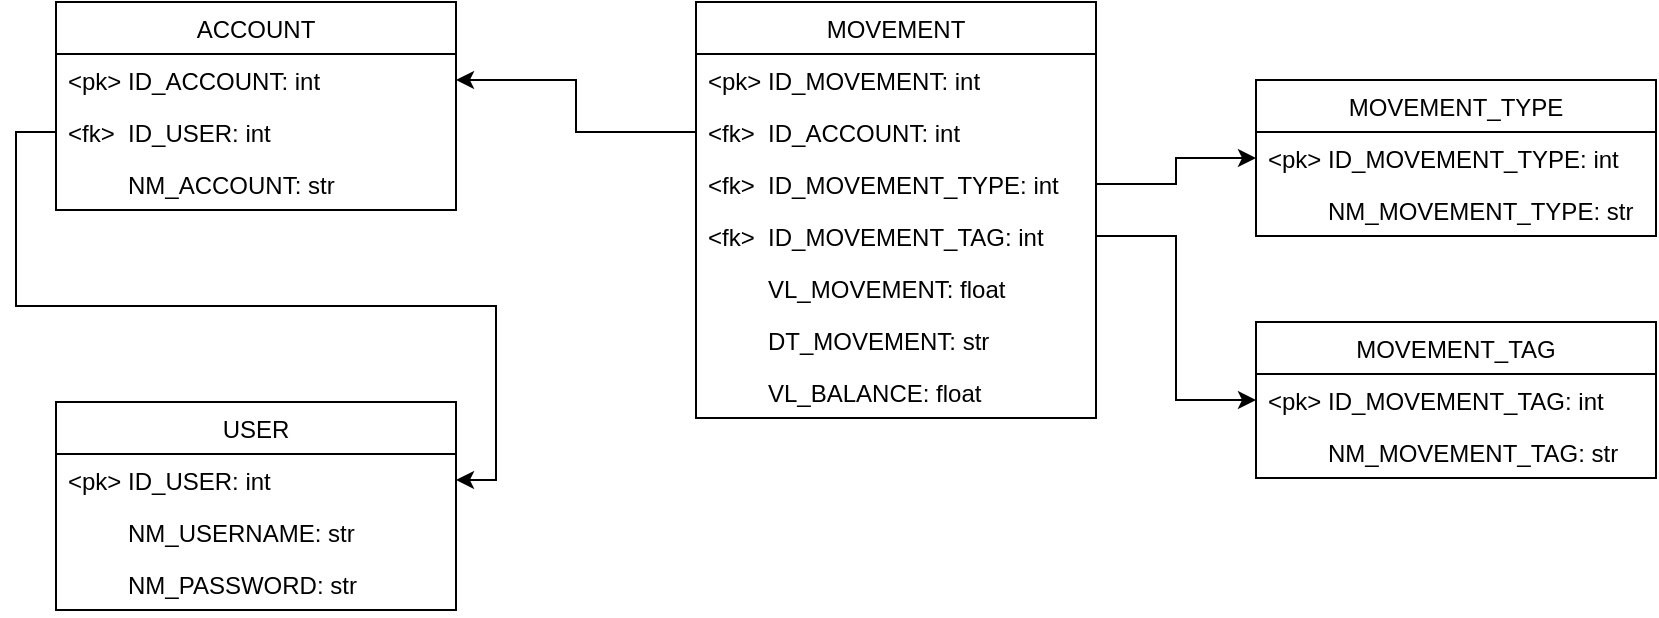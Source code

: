 <mxfile version="12.6.5" type="device"><diagram id="C5RBs43oDa-KdzZeNtuy" name="Page-1"><mxGraphModel dx="918" dy="513" grid="1" gridSize="10" guides="1" tooltips="1" connect="1" arrows="1" fold="1" page="1" pageScale="1" pageWidth="827" pageHeight="1169" math="0" shadow="0"><root><mxCell id="WIyWlLk6GJQsqaUBKTNV-0"/><mxCell id="WIyWlLk6GJQsqaUBKTNV-1" parent="WIyWlLk6GJQsqaUBKTNV-0"/><mxCell id="s-lK-nACHIKvpP0AAA7A-1" value="USER" style="swimlane;fontStyle=0;childLayout=stackLayout;horizontal=1;startSize=26;fillColor=none;horizontalStack=0;resizeParent=1;resizeParentMax=0;resizeLast=0;collapsible=1;marginBottom=0;" parent="WIyWlLk6GJQsqaUBKTNV-1" vertex="1"><mxGeometry x="40" y="440" width="200" height="104" as="geometry"/></mxCell><mxCell id="s-lK-nACHIKvpP0AAA7A-2" value="&lt;pk&gt; ID_USER: int" style="text;strokeColor=none;fillColor=none;align=left;verticalAlign=top;spacingLeft=4;spacingRight=4;overflow=hidden;rotatable=0;points=[[0,0.5],[1,0.5]];portConstraint=eastwest;" parent="s-lK-nACHIKvpP0AAA7A-1" vertex="1"><mxGeometry y="26" width="200" height="26" as="geometry"/></mxCell><mxCell id="s-lK-nACHIKvpP0AAA7A-3" value="         NM_USERNAME: str" style="text;strokeColor=none;fillColor=none;align=left;verticalAlign=top;spacingLeft=4;spacingRight=4;overflow=hidden;rotatable=0;points=[[0,0.5],[1,0.5]];portConstraint=eastwest;" parent="s-lK-nACHIKvpP0AAA7A-1" vertex="1"><mxGeometry y="52" width="200" height="26" as="geometry"/></mxCell><mxCell id="s-lK-nACHIKvpP0AAA7A-6" value="         NM_PASSWORD: str" style="text;strokeColor=none;fillColor=none;align=left;verticalAlign=top;spacingLeft=4;spacingRight=4;overflow=hidden;rotatable=0;points=[[0,0.5],[1,0.5]];portConstraint=eastwest;" parent="s-lK-nACHIKvpP0AAA7A-1" vertex="1"><mxGeometry y="78" width="200" height="26" as="geometry"/></mxCell><mxCell id="s-lK-nACHIKvpP0AAA7A-16" value="ACCOUNT" style="swimlane;fontStyle=0;childLayout=stackLayout;horizontal=1;startSize=26;fillColor=none;horizontalStack=0;resizeParent=1;resizeParentMax=0;resizeLast=0;collapsible=1;marginBottom=0;" parent="WIyWlLk6GJQsqaUBKTNV-1" vertex="1"><mxGeometry x="40" y="240" width="200" height="104" as="geometry"/></mxCell><mxCell id="s-lK-nACHIKvpP0AAA7A-17" value="&lt;pk&gt; ID_ACCOUNT: int" style="text;strokeColor=none;fillColor=none;align=left;verticalAlign=top;spacingLeft=4;spacingRight=4;overflow=hidden;rotatable=0;points=[[0,0.5],[1,0.5]];portConstraint=eastwest;" parent="s-lK-nACHIKvpP0AAA7A-16" vertex="1"><mxGeometry y="26" width="200" height="26" as="geometry"/></mxCell><mxCell id="s-lK-nACHIKvpP0AAA7A-28" value="&lt;fk&gt;  ID_USER: int" style="text;strokeColor=none;fillColor=none;align=left;verticalAlign=top;spacingLeft=4;spacingRight=4;overflow=hidden;rotatable=0;points=[[0,0.5],[1,0.5]];portConstraint=eastwest;" parent="s-lK-nACHIKvpP0AAA7A-16" vertex="1"><mxGeometry y="52" width="200" height="26" as="geometry"/></mxCell><mxCell id="s-lK-nACHIKvpP0AAA7A-18" value="         NM_ACCOUNT: str" style="text;strokeColor=none;fillColor=none;align=left;verticalAlign=top;spacingLeft=4;spacingRight=4;overflow=hidden;rotatable=0;points=[[0,0.5],[1,0.5]];portConstraint=eastwest;" parent="s-lK-nACHIKvpP0AAA7A-16" vertex="1"><mxGeometry y="78" width="200" height="26" as="geometry"/></mxCell><mxCell id="s-lK-nACHIKvpP0AAA7A-20" value="MOVEMENT" style="swimlane;fontStyle=0;childLayout=stackLayout;horizontal=1;startSize=26;fillColor=none;horizontalStack=0;resizeParent=1;resizeParentMax=0;resizeLast=0;collapsible=1;marginBottom=0;" parent="WIyWlLk6GJQsqaUBKTNV-1" vertex="1"><mxGeometry x="360" y="240" width="200" height="208" as="geometry"/></mxCell><mxCell id="s-lK-nACHIKvpP0AAA7A-21" value="&lt;pk&gt; ID_MOVEMENT: int" style="text;strokeColor=none;fillColor=none;align=left;verticalAlign=top;spacingLeft=4;spacingRight=4;overflow=hidden;rotatable=0;points=[[0,0.5],[1,0.5]];portConstraint=eastwest;" parent="s-lK-nACHIKvpP0AAA7A-20" vertex="1"><mxGeometry y="26" width="200" height="26" as="geometry"/></mxCell><mxCell id="DpbDsU7MtdfCLKNxV108-0" value="&lt;fk&gt;  ID_ACCOUNT: int" style="text;strokeColor=none;fillColor=none;align=left;verticalAlign=top;spacingLeft=4;spacingRight=4;overflow=hidden;rotatable=0;points=[[0,0.5],[1,0.5]];portConstraint=eastwest;" vertex="1" parent="s-lK-nACHIKvpP0AAA7A-20"><mxGeometry y="52" width="200" height="26" as="geometry"/></mxCell><mxCell id="s-lK-nACHIKvpP0AAA7A-33" value="&lt;fk&gt;  ID_MOVEMENT_TYPE: int" style="text;strokeColor=none;fillColor=none;align=left;verticalAlign=top;spacingLeft=4;spacingRight=4;overflow=hidden;rotatable=0;points=[[0,0.5],[1,0.5]];portConstraint=eastwest;" parent="s-lK-nACHIKvpP0AAA7A-20" vertex="1"><mxGeometry y="78" width="200" height="26" as="geometry"/></mxCell><mxCell id="6jjixUMMrNkldER8Rfqm-9" value="&lt;fk&gt;  ID_MOVEMENT_TAG: int" style="text;strokeColor=none;fillColor=none;align=left;verticalAlign=top;spacingLeft=4;spacingRight=4;overflow=hidden;rotatable=0;points=[[0,0.5],[1,0.5]];portConstraint=eastwest;" parent="s-lK-nACHIKvpP0AAA7A-20" vertex="1"><mxGeometry y="104" width="200" height="26" as="geometry"/></mxCell><mxCell id="s-lK-nACHIKvpP0AAA7A-50" value="         VL_MOVEMENT: float" style="text;strokeColor=none;fillColor=none;align=left;verticalAlign=top;spacingLeft=4;spacingRight=4;overflow=hidden;rotatable=0;points=[[0,0.5],[1,0.5]];portConstraint=eastwest;" parent="s-lK-nACHIKvpP0AAA7A-20" vertex="1"><mxGeometry y="130" width="200" height="26" as="geometry"/></mxCell><mxCell id="6jjixUMMrNkldER8Rfqm-2" value="         DT_MOVEMENT: str" style="text;strokeColor=none;fillColor=none;align=left;verticalAlign=top;spacingLeft=4;spacingRight=4;overflow=hidden;rotatable=0;points=[[0,0.5],[1,0.5]];portConstraint=eastwest;" parent="s-lK-nACHIKvpP0AAA7A-20" vertex="1"><mxGeometry y="156" width="200" height="26" as="geometry"/></mxCell><mxCell id="6jjixUMMrNkldER8Rfqm-1" value="         VL_BALANCE: float" style="text;strokeColor=none;fillColor=none;align=left;verticalAlign=top;spacingLeft=4;spacingRight=4;overflow=hidden;rotatable=0;points=[[0,0.5],[1,0.5]];portConstraint=eastwest;" parent="s-lK-nACHIKvpP0AAA7A-20" vertex="1"><mxGeometry y="182" width="200" height="26" as="geometry"/></mxCell><mxCell id="s-lK-nACHIKvpP0AAA7A-29" style="edgeStyle=orthogonalEdgeStyle;rounded=0;orthogonalLoop=1;jettySize=auto;html=1;entryX=1;entryY=0.5;entryDx=0;entryDy=0;" parent="WIyWlLk6GJQsqaUBKTNV-1" source="s-lK-nACHIKvpP0AAA7A-28" target="s-lK-nACHIKvpP0AAA7A-2" edge="1"><mxGeometry relative="1" as="geometry"/></mxCell><mxCell id="s-lK-nACHIKvpP0AAA7A-30" value="MOVEMENT_TYPE" style="swimlane;fontStyle=0;childLayout=stackLayout;horizontal=1;startSize=26;fillColor=none;horizontalStack=0;resizeParent=1;resizeParentMax=0;resizeLast=0;collapsible=1;marginBottom=0;" parent="WIyWlLk6GJQsqaUBKTNV-1" vertex="1"><mxGeometry x="640" y="279" width="200" height="78" as="geometry"/></mxCell><mxCell id="s-lK-nACHIKvpP0AAA7A-31" value="&lt;pk&gt; ID_MOVEMENT_TYPE: int" style="text;strokeColor=none;fillColor=none;align=left;verticalAlign=top;spacingLeft=4;spacingRight=4;overflow=hidden;rotatable=0;points=[[0,0.5],[1,0.5]];portConstraint=eastwest;" parent="s-lK-nACHIKvpP0AAA7A-30" vertex="1"><mxGeometry y="26" width="200" height="26" as="geometry"/></mxCell><mxCell id="s-lK-nACHIKvpP0AAA7A-32" value="         NM_MOVEMENT_TYPE: str" style="text;strokeColor=none;fillColor=none;align=left;verticalAlign=top;spacingLeft=4;spacingRight=4;overflow=hidden;rotatable=0;points=[[0,0.5],[1,0.5]];portConstraint=eastwest;" parent="s-lK-nACHIKvpP0AAA7A-30" vertex="1"><mxGeometry y="52" width="200" height="26" as="geometry"/></mxCell><mxCell id="s-lK-nACHIKvpP0AAA7A-41" style="edgeStyle=orthogonalEdgeStyle;rounded=0;orthogonalLoop=1;jettySize=auto;html=1;entryX=0;entryY=0.5;entryDx=0;entryDy=0;" parent="WIyWlLk6GJQsqaUBKTNV-1" source="s-lK-nACHIKvpP0AAA7A-33" target="s-lK-nACHIKvpP0AAA7A-31" edge="1"><mxGeometry relative="1" as="geometry"/></mxCell><mxCell id="6jjixUMMrNkldER8Rfqm-3" value="MOVEMENT_TAG" style="swimlane;fontStyle=0;childLayout=stackLayout;horizontal=1;startSize=26;fillColor=none;horizontalStack=0;resizeParent=1;resizeParentMax=0;resizeLast=0;collapsible=1;marginBottom=0;" parent="WIyWlLk6GJQsqaUBKTNV-1" vertex="1"><mxGeometry x="640" y="400" width="200" height="78" as="geometry"/></mxCell><mxCell id="6jjixUMMrNkldER8Rfqm-4" value="&lt;pk&gt; ID_MOVEMENT_TAG: int" style="text;strokeColor=none;fillColor=none;align=left;verticalAlign=top;spacingLeft=4;spacingRight=4;overflow=hidden;rotatable=0;points=[[0,0.5],[1,0.5]];portConstraint=eastwest;" parent="6jjixUMMrNkldER8Rfqm-3" vertex="1"><mxGeometry y="26" width="200" height="26" as="geometry"/></mxCell><mxCell id="6jjixUMMrNkldER8Rfqm-5" value="         NM_MOVEMENT_TAG: str" style="text;strokeColor=none;fillColor=none;align=left;verticalAlign=top;spacingLeft=4;spacingRight=4;overflow=hidden;rotatable=0;points=[[0,0.5],[1,0.5]];portConstraint=eastwest;" parent="6jjixUMMrNkldER8Rfqm-3" vertex="1"><mxGeometry y="52" width="200" height="26" as="geometry"/></mxCell><mxCell id="6jjixUMMrNkldER8Rfqm-10" style="edgeStyle=orthogonalEdgeStyle;rounded=0;orthogonalLoop=1;jettySize=auto;html=1;entryX=0;entryY=0.5;entryDx=0;entryDy=0;" parent="WIyWlLk6GJQsqaUBKTNV-1" source="6jjixUMMrNkldER8Rfqm-9" target="6jjixUMMrNkldER8Rfqm-4" edge="1"><mxGeometry relative="1" as="geometry"/></mxCell><mxCell id="DpbDsU7MtdfCLKNxV108-1" style="edgeStyle=orthogonalEdgeStyle;rounded=0;orthogonalLoop=1;jettySize=auto;html=1;entryX=1;entryY=0.5;entryDx=0;entryDy=0;" edge="1" parent="WIyWlLk6GJQsqaUBKTNV-1" source="DpbDsU7MtdfCLKNxV108-0" target="s-lK-nACHIKvpP0AAA7A-17"><mxGeometry relative="1" as="geometry"/></mxCell></root></mxGraphModel></diagram></mxfile>